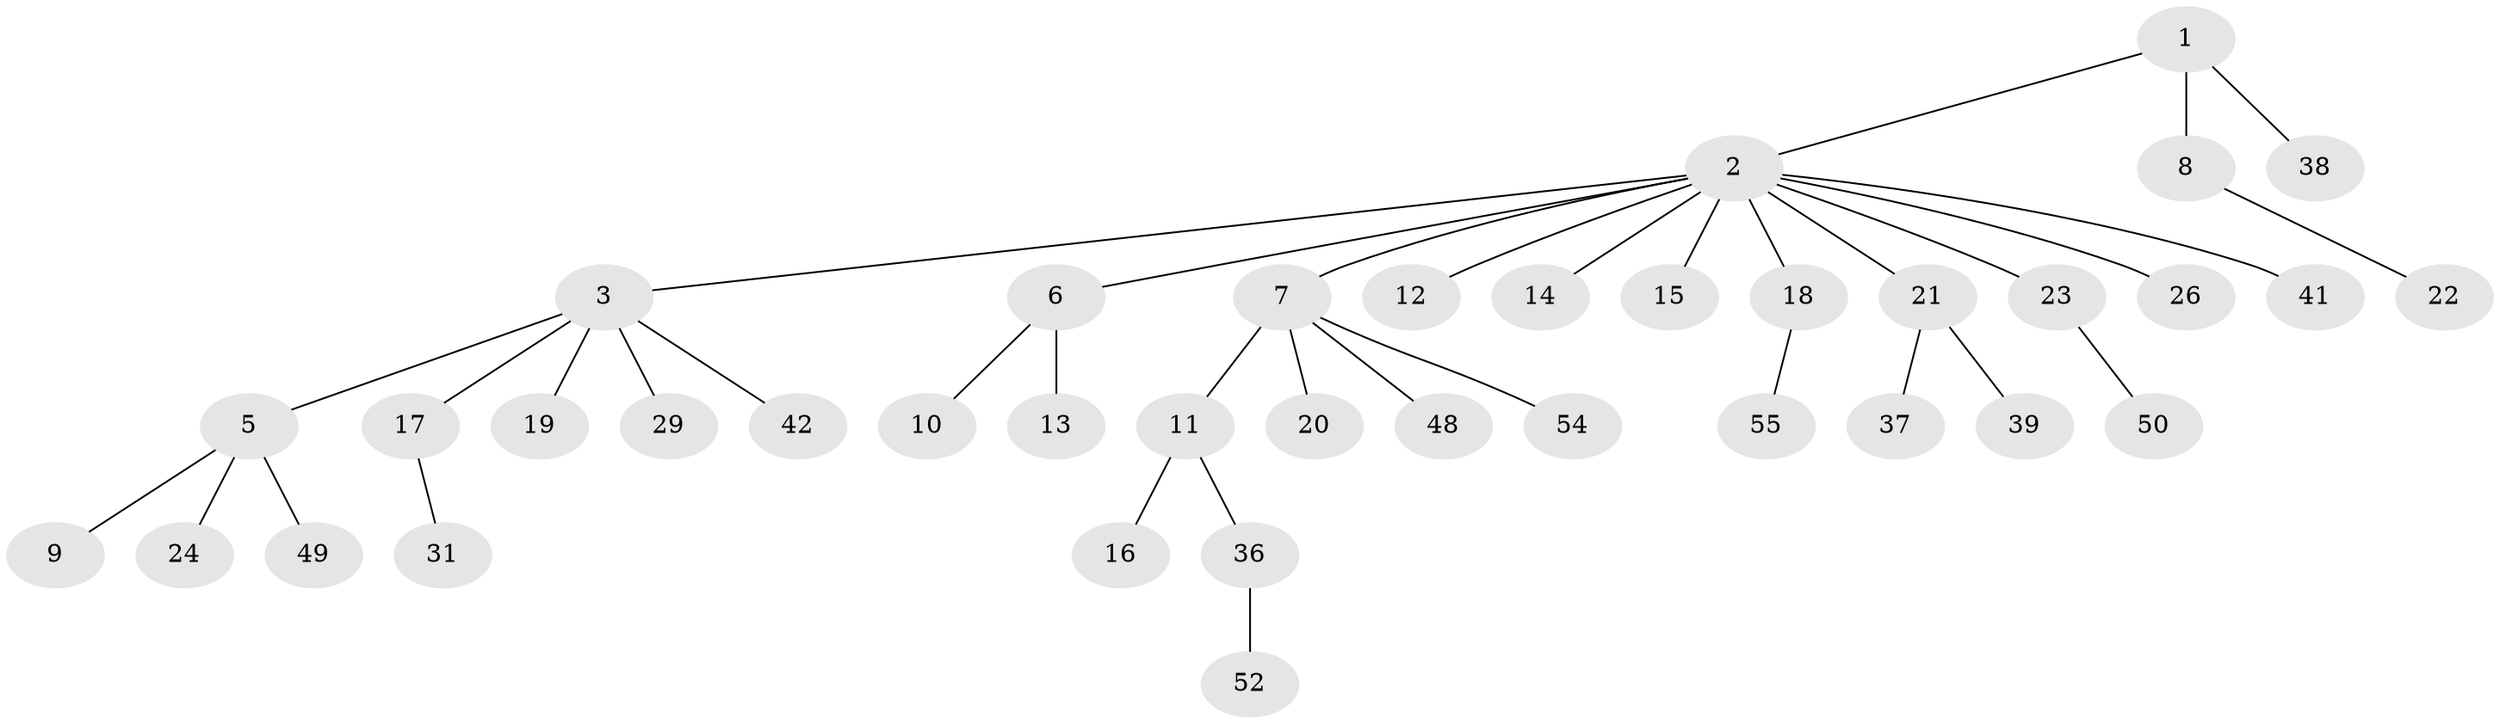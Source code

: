 // original degree distribution, {4: 0.05454545454545454, 13: 0.01818181818181818, 7: 0.01818181818181818, 1: 0.6363636363636364, 5: 0.01818181818181818, 6: 0.01818181818181818, 3: 0.07272727272727272, 2: 0.16363636363636364}
// Generated by graph-tools (version 1.1) at 2025/11/02/27/25 16:11:13]
// undirected, 38 vertices, 37 edges
graph export_dot {
graph [start="1"]
  node [color=gray90,style=filled];
  1 [super="+43"];
  2 [super="+4"];
  3 [super="+28"];
  5 [super="+25"];
  6 [super="+44"];
  7 [super="+30"];
  8 [super="+51"];
  9 [super="+47"];
  10;
  11 [super="+33"];
  12 [super="+27"];
  13 [super="+35"];
  14;
  15;
  16;
  17 [super="+34"];
  18 [super="+45"];
  19;
  20;
  21 [super="+32"];
  22;
  23 [super="+46"];
  24;
  26;
  29;
  31;
  36 [super="+40"];
  37;
  38;
  39;
  41;
  42;
  48 [super="+53"];
  49;
  50;
  52;
  54;
  55;
  1 -- 2;
  1 -- 8;
  1 -- 38;
  2 -- 3;
  2 -- 6;
  2 -- 7;
  2 -- 12;
  2 -- 14;
  2 -- 15;
  2 -- 18;
  2 -- 21;
  2 -- 23;
  2 -- 26;
  2 -- 41;
  3 -- 5;
  3 -- 17;
  3 -- 19;
  3 -- 29;
  3 -- 42;
  5 -- 9;
  5 -- 24;
  5 -- 49;
  6 -- 10;
  6 -- 13;
  7 -- 11;
  7 -- 20;
  7 -- 48;
  7 -- 54;
  8 -- 22;
  11 -- 16;
  11 -- 36;
  17 -- 31;
  18 -- 55;
  21 -- 39;
  21 -- 37;
  23 -- 50;
  36 -- 52;
}
